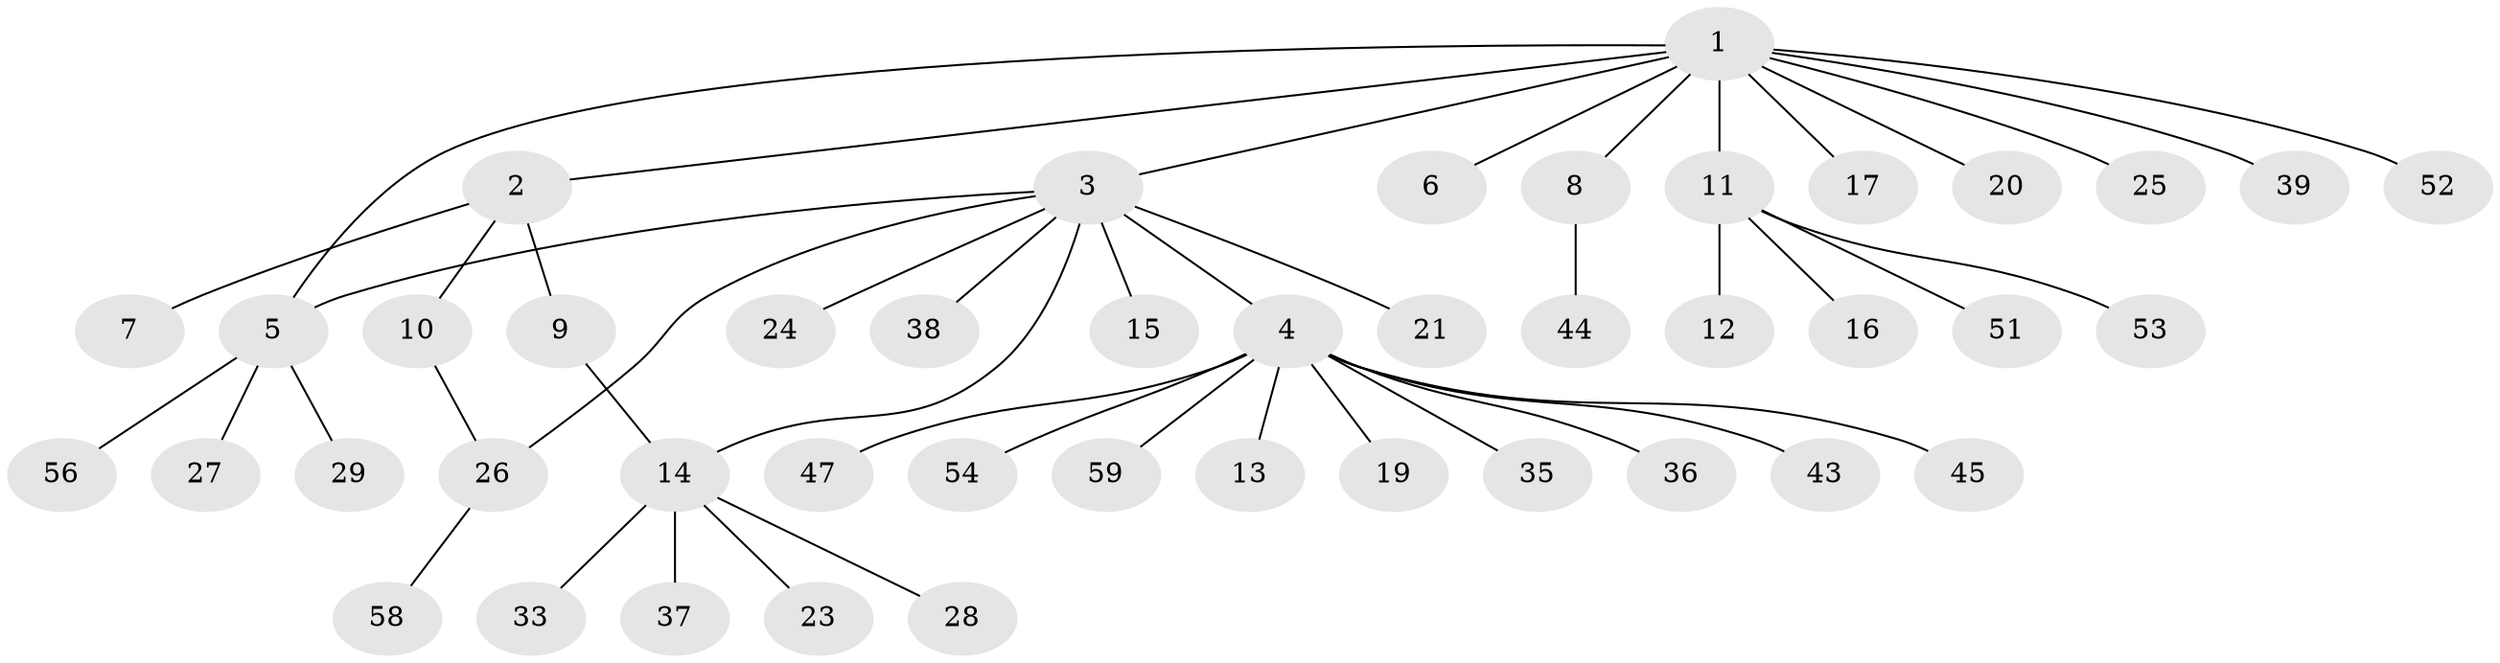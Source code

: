 // original degree distribution, {11: 0.03389830508474576, 5: 0.03389830508474576, 8: 0.01694915254237288, 4: 0.05084745762711865, 1: 0.6440677966101694, 3: 0.05084745762711865, 2: 0.15254237288135594, 7: 0.01694915254237288}
// Generated by graph-tools (version 1.1) at 2025/11/02/27/25 16:11:14]
// undirected, 44 vertices, 46 edges
graph export_dot {
graph [start="1"]
  node [color=gray90,style=filled];
  1 [super="+31"];
  2 [super="+55"];
  3 [super="+50"];
  4 [super="+22"];
  5 [super="+42"];
  6;
  7;
  8 [super="+18"];
  9 [super="+57"];
  10 [super="+32"];
  11 [super="+40"];
  12 [super="+41"];
  13;
  14 [super="+49"];
  15;
  16;
  17;
  19 [super="+30"];
  20;
  21;
  23 [super="+34"];
  24;
  25;
  26 [super="+46"];
  27;
  28;
  29;
  33;
  35;
  36;
  37;
  38;
  39;
  43;
  44 [super="+48"];
  45;
  47;
  51;
  52;
  53;
  54;
  56;
  58;
  59;
  1 -- 2;
  1 -- 3;
  1 -- 5;
  1 -- 6;
  1 -- 8;
  1 -- 11;
  1 -- 17;
  1 -- 20;
  1 -- 25;
  1 -- 52;
  1 -- 39;
  2 -- 7;
  2 -- 9;
  2 -- 10;
  3 -- 4 [weight=2];
  3 -- 15;
  3 -- 21;
  3 -- 24;
  3 -- 26;
  3 -- 38;
  3 -- 14;
  3 -- 5;
  4 -- 13;
  4 -- 19;
  4 -- 35;
  4 -- 36;
  4 -- 43;
  4 -- 45;
  4 -- 47;
  4 -- 54;
  4 -- 59;
  5 -- 27;
  5 -- 29;
  5 -- 56;
  8 -- 44;
  9 -- 14;
  10 -- 26;
  11 -- 12;
  11 -- 16;
  11 -- 51;
  11 -- 53;
  14 -- 23;
  14 -- 28;
  14 -- 33;
  14 -- 37;
  26 -- 58;
}
